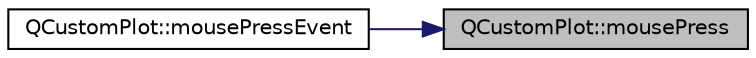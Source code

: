 digraph "QCustomPlot::mousePress"
{
 // LATEX_PDF_SIZE
  edge [fontname="Helvetica",fontsize="10",labelfontname="Helvetica",labelfontsize="10"];
  node [fontname="Helvetica",fontsize="10",shape=record];
  rankdir="RL";
  Node1 [label="QCustomPlot::mousePress",height=0.2,width=0.4,color="black", fillcolor="grey75", style="filled", fontcolor="black",tooltip=" "];
  Node1 -> Node2 [dir="back",color="midnightblue",fontsize="10",style="solid",fontname="Helvetica"];
  Node2 [label="QCustomPlot::mousePressEvent",height=0.2,width=0.4,color="black", fillcolor="white", style="filled",URL="$classQCustomPlot.html#aac0a7296a6031dc667c01c1abd4ecc6b",tooltip=" "];
}
